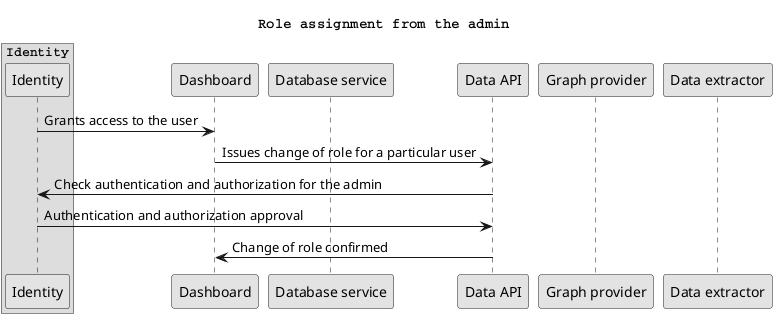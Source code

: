 @startuml
title Role assignment from the admin​

box "Identity"
participant "Identity" as IS
end box 
participant "Dashboard" as DS
participant "Database service​" as DBS
participant "Data API​" as DAPI
participant "Graph provider​" as GP
participant "Data extractor​​" as DE

IS -> DS: Grants access to the user
DS -> DAPI: Issues change of role for a particular user​
DAPI -> IS: Check authentication and authorization for the admin​
IS -> DAPI: Authentication and authorization approval​
DAPI -> DS: Change of role confirmed​

skinparam monochrome true
skinparam shadowing false
skinparam defaultFontName Courier
@enduml